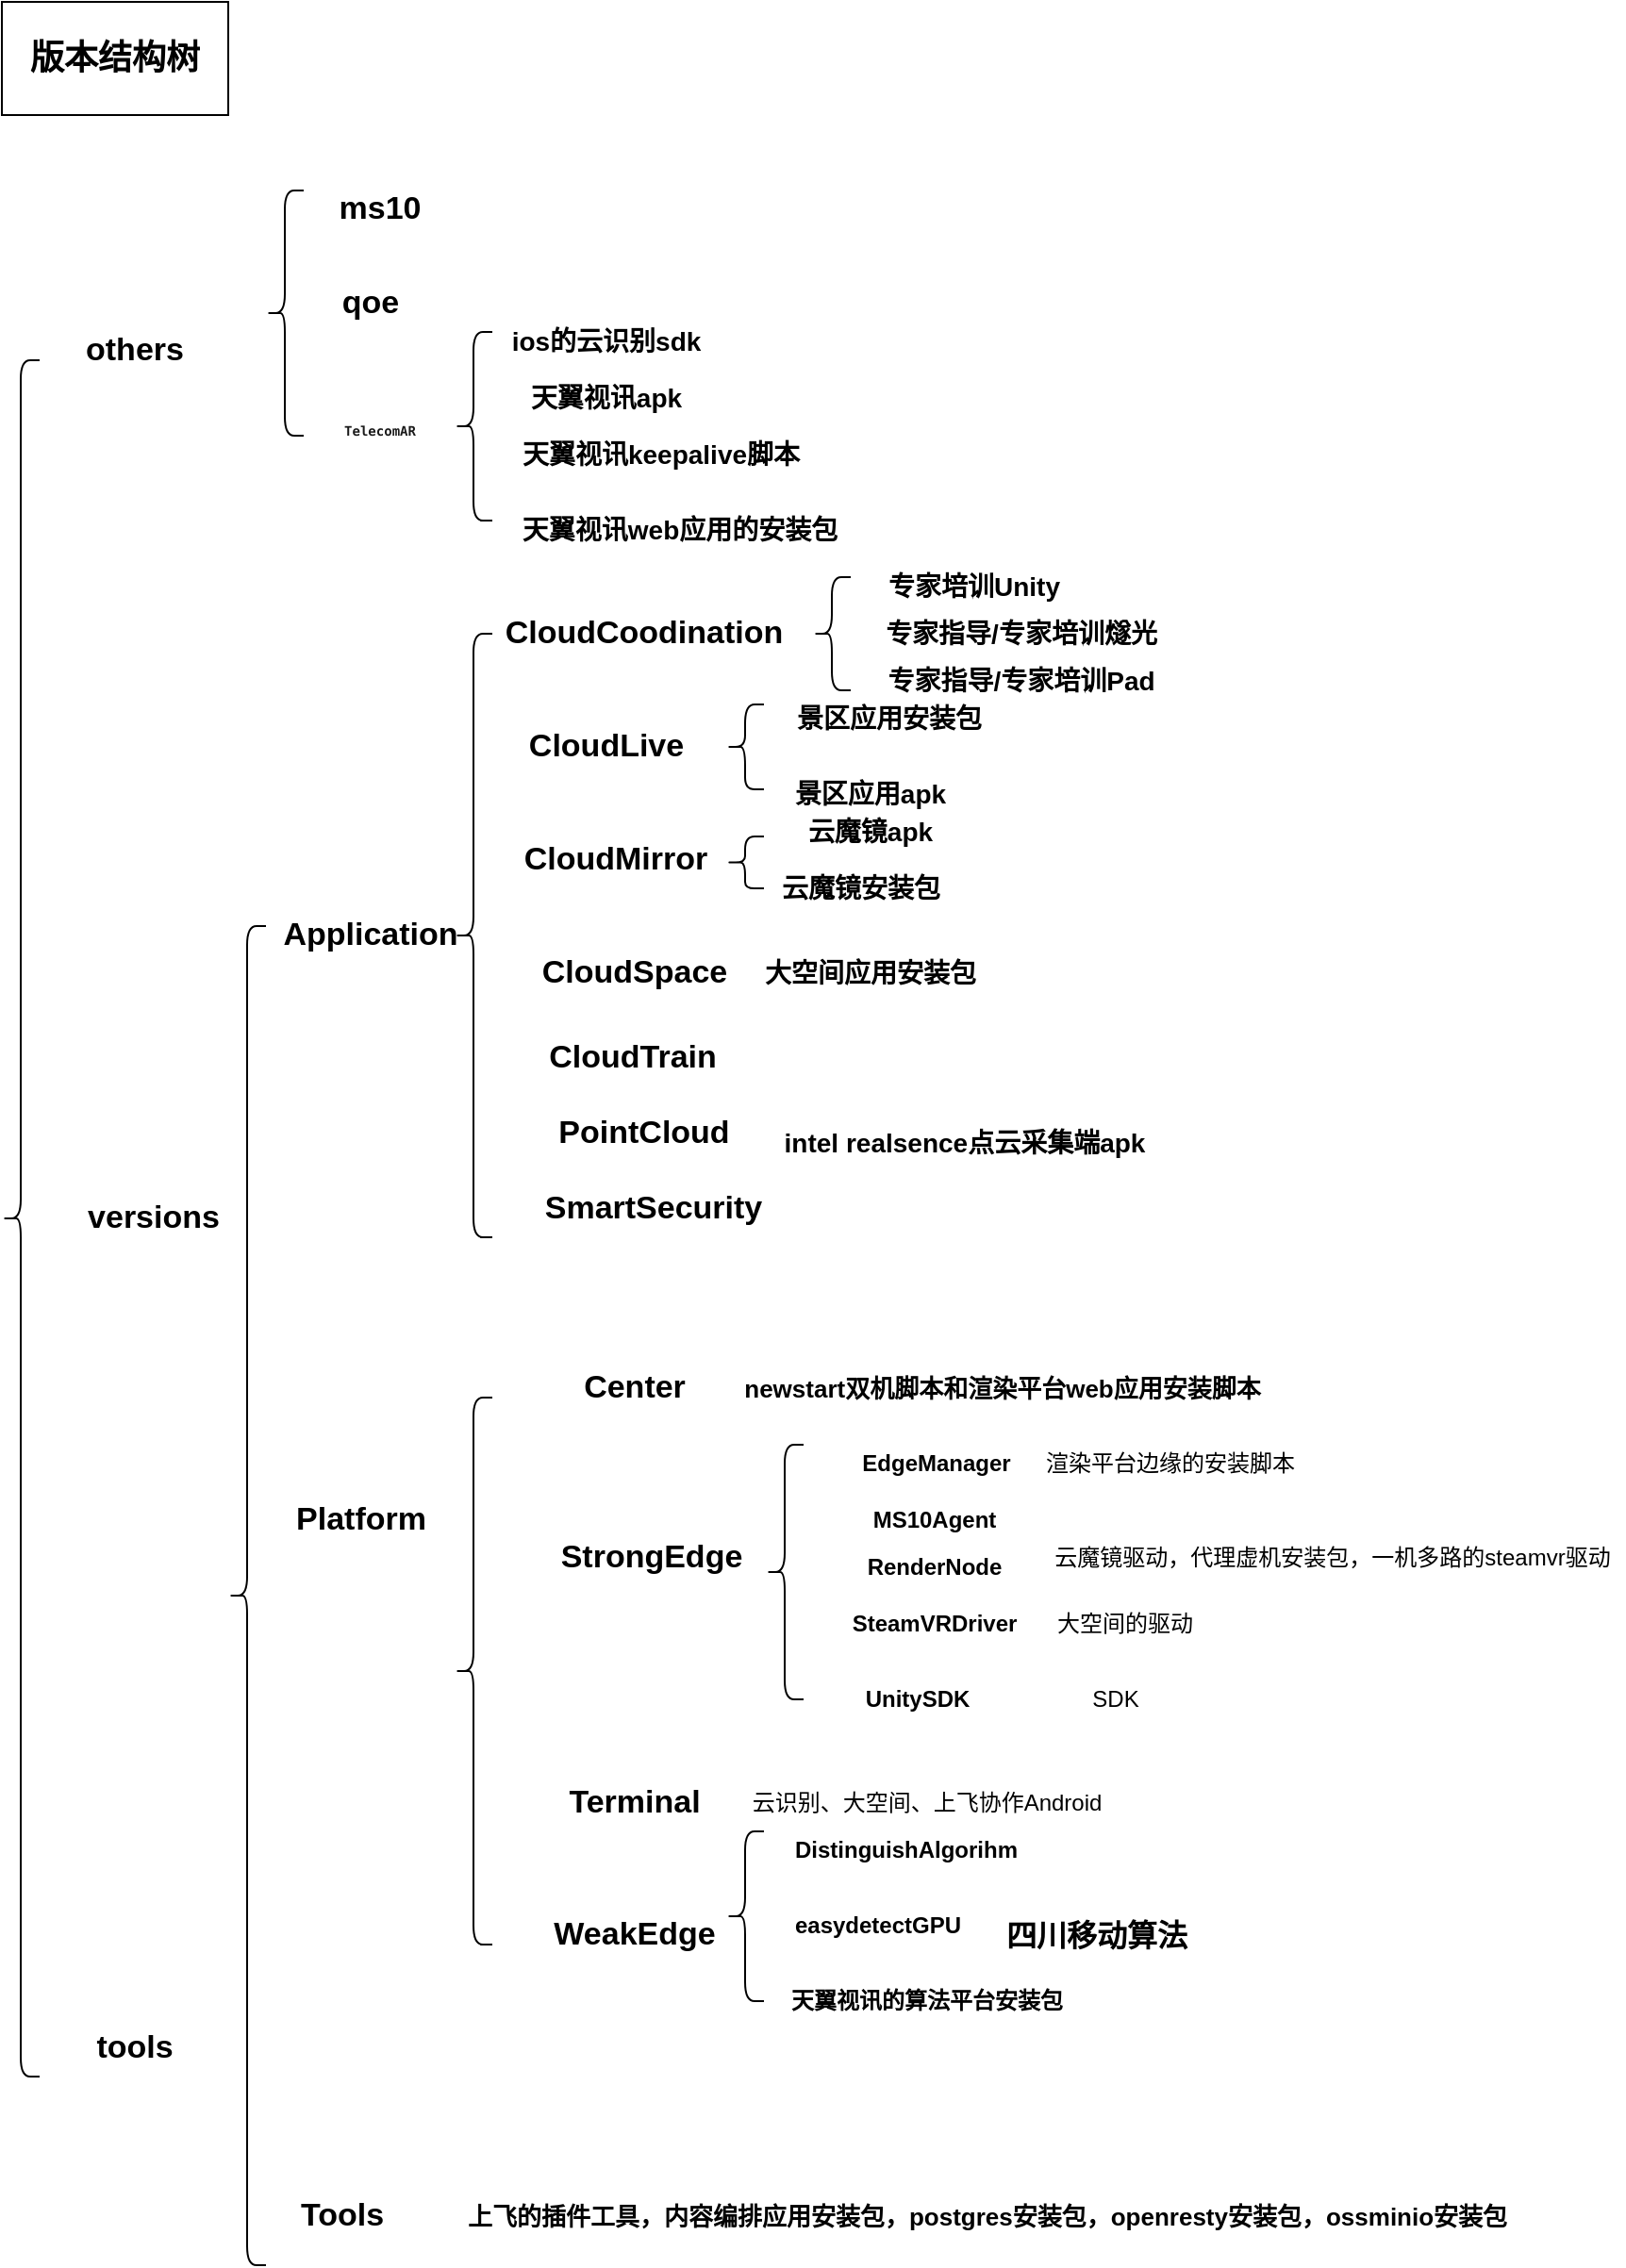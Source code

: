 <mxfile version="14.2.9" type="github" pages="2">
  <diagram id="jQa9sGm4R0DZDFu90RpT" name="Page-1">
    <mxGraphModel dx="1182" dy="764" grid="1" gridSize="10" guides="1" tooltips="1" connect="1" arrows="1" fold="1" page="1" pageScale="1" pageWidth="827" pageHeight="1169" math="0" shadow="0">
      <root>
        <mxCell id="0" />
        <mxCell id="1" parent="0" />
        <mxCell id="32XMmCokE1lOzzrugzDl-2" value="版本结构树" style="rounded=0;whiteSpace=wrap;html=1;fontStyle=1;fontSize=18;" parent="1" vertex="1">
          <mxGeometry x="20" y="10" width="120" height="60" as="geometry" />
        </mxCell>
        <mxCell id="8WR-aKJWOomidM0wkgMh-3" value="ios的云识别sdk" style="text;html=1;resizable=0;autosize=1;align=center;verticalAlign=middle;points=[];fillColor=none;strokeColor=none;rounded=0;fontStyle=1;fontSize=14;" vertex="1" parent="1">
          <mxGeometry x="280" y="180" width="120" height="20" as="geometry" />
        </mxCell>
        <mxCell id="8WR-aKJWOomidM0wkgMh-4" value="天翼视讯apk" style="text;html=1;resizable=0;autosize=1;align=center;verticalAlign=middle;points=[];fillColor=none;strokeColor=none;rounded=0;fontStyle=1;fontSize=14;" vertex="1" parent="1">
          <mxGeometry x="290" y="210" width="100" height="20" as="geometry" />
        </mxCell>
        <mxCell id="8WR-aKJWOomidM0wkgMh-5" value="天翼视讯keepalive脚本" style="text;html=1;resizable=0;autosize=1;align=center;verticalAlign=middle;points=[];fillColor=none;strokeColor=none;rounded=0;fontStyle=1;fontSize=14;" vertex="1" parent="1">
          <mxGeometry x="289" y="240" width="160" height="20" as="geometry" />
        </mxCell>
        <mxCell id="8WR-aKJWOomidM0wkgMh-6" value="天翼视讯web应用的安装包" style="text;html=1;resizable=0;autosize=1;align=center;verticalAlign=middle;points=[];fillColor=none;strokeColor=none;rounded=0;fontStyle=1;fontSize=14;" vertex="1" parent="1">
          <mxGeometry x="289" y="280" width="180" height="20" as="geometry" />
        </mxCell>
        <mxCell id="8WR-aKJWOomidM0wkgMh-7" value="" style="shape=curlyBracket;whiteSpace=wrap;html=1;rounded=1;" vertex="1" parent="1">
          <mxGeometry x="160" y="110" width="20" height="130" as="geometry" />
        </mxCell>
        <mxCell id="8WR-aKJWOomidM0wkgMh-10" value="" style="shape=curlyBracket;whiteSpace=wrap;html=1;rounded=1;size=0.5;" vertex="1" parent="1">
          <mxGeometry x="260" y="185" width="20" height="100" as="geometry" />
        </mxCell>
        <mxCell id="8WR-aKJWOomidM0wkgMh-12" value="" style="shape=curlyBracket;whiteSpace=wrap;html=1;rounded=1;" vertex="1" parent="1">
          <mxGeometry x="20" y="200" width="20" height="910" as="geometry" />
        </mxCell>
        <mxCell id="8WR-aKJWOomidM0wkgMh-14" value="tools" style="text;html=1;resizable=0;autosize=1;align=center;verticalAlign=middle;points=[];fillColor=none;strokeColor=none;rounded=0;fontSize=17;fontStyle=1" vertex="1" parent="1">
          <mxGeometry x="60" y="1080" width="60" height="30" as="geometry" />
        </mxCell>
        <mxCell id="8WR-aKJWOomidM0wkgMh-15" value="versions" style="text;html=1;resizable=0;autosize=1;align=center;verticalAlign=middle;points=[];fillColor=none;strokeColor=none;rounded=0;fontSize=17;fontStyle=1" vertex="1" parent="1">
          <mxGeometry x="55" y="640" width="90" height="30" as="geometry" />
        </mxCell>
        <mxCell id="8WR-aKJWOomidM0wkgMh-16" value="others" style="text;html=1;resizable=0;autosize=1;align=center;verticalAlign=middle;points=[];fillColor=none;strokeColor=none;rounded=0;fontSize=17;fontStyle=1" vertex="1" parent="1">
          <mxGeometry x="55" y="180" width="70" height="30" as="geometry" />
        </mxCell>
        <mxCell id="8WR-aKJWOomidM0wkgMh-17" value="ms10" style="text;html=1;resizable=0;autosize=1;align=center;verticalAlign=middle;points=[];fillColor=none;strokeColor=none;rounded=0;fontStyle=1;fontSize=17;" vertex="1" parent="1">
          <mxGeometry x="190" y="105" width="60" height="30" as="geometry" />
        </mxCell>
        <mxCell id="8WR-aKJWOomidM0wkgMh-18" value="qoe" style="text;html=1;resizable=0;autosize=1;align=center;verticalAlign=middle;points=[];fillColor=none;strokeColor=none;rounded=0;fontStyle=1;fontSize=17;" vertex="1" parent="1">
          <mxGeometry x="190" y="155" width="50" height="30" as="geometry" />
        </mxCell>
        <mxCell id="8WR-aKJWOomidM0wkgMh-19" value="&lt;span style=&quot;color: rgb(26, 26, 26); font-family: monospace; font-size: 7px;&quot;&gt;TelecomAR&lt;/span&gt;" style="text;html=1;resizable=0;autosize=1;align=center;verticalAlign=middle;points=[];fillColor=none;strokeColor=none;rounded=0;fontStyle=1;fontSize=17;" vertex="1" parent="1">
          <mxGeometry x="180" y="220" width="80" height="30" as="geometry" />
        </mxCell>
        <mxCell id="8WR-aKJWOomidM0wkgMh-23" value="Application" style="text;html=1;resizable=0;autosize=1;align=center;verticalAlign=middle;points=[];fillColor=none;strokeColor=none;rounded=0;fontStyle=1;fontSize=17;" vertex="1" parent="1">
          <mxGeometry x="160" y="490" width="110" height="30" as="geometry" />
        </mxCell>
        <mxCell id="8WR-aKJWOomidM0wkgMh-24" value="Platform" style="text;html=1;resizable=0;autosize=1;align=center;verticalAlign=middle;points=[];fillColor=none;strokeColor=none;rounded=0;fontStyle=1;fontSize=17;" vertex="1" parent="1">
          <mxGeometry x="170" y="800" width="80" height="30" as="geometry" />
        </mxCell>
        <mxCell id="8WR-aKJWOomidM0wkgMh-25" value="Tools" style="text;html=1;resizable=0;autosize=1;align=center;verticalAlign=middle;points=[];fillColor=none;strokeColor=none;rounded=0;fontStyle=1;fontSize=17;" vertex="1" parent="1">
          <mxGeometry x="170" y="1169" width="60" height="30" as="geometry" />
        </mxCell>
        <mxCell id="8WR-aKJWOomidM0wkgMh-26" value="" style="shape=curlyBracket;whiteSpace=wrap;html=1;rounded=1;fontSize=18;" vertex="1" parent="1">
          <mxGeometry x="140" y="500" width="20" height="710" as="geometry" />
        </mxCell>
        <mxCell id="8WR-aKJWOomidM0wkgMh-28" value="CloudCoodination" style="text;html=1;resizable=0;autosize=1;align=center;verticalAlign=middle;points=[];fillColor=none;strokeColor=none;rounded=0;fontStyle=1;fontSize=17;" vertex="1" parent="1">
          <mxGeometry x="280" y="330" width="160" height="30" as="geometry" />
        </mxCell>
        <mxCell id="8WR-aKJWOomidM0wkgMh-29" value="" style="shape=curlyBracket;whiteSpace=wrap;html=1;rounded=1;fontSize=18;" vertex="1" parent="1">
          <mxGeometry x="260" y="345" width="20" height="320" as="geometry" />
        </mxCell>
        <mxCell id="8WR-aKJWOomidM0wkgMh-30" value="CloudLive" style="text;html=1;resizable=0;autosize=1;align=center;verticalAlign=middle;points=[];fillColor=none;strokeColor=none;rounded=0;fontStyle=1;fontSize=17;" vertex="1" parent="1">
          <mxGeometry x="290" y="390" width="100" height="30" as="geometry" />
        </mxCell>
        <mxCell id="8WR-aKJWOomidM0wkgMh-31" value="CloudMirror" style="text;html=1;resizable=0;autosize=1;align=center;verticalAlign=middle;points=[];fillColor=none;strokeColor=none;rounded=0;fontStyle=1;fontSize=17;" vertex="1" parent="1">
          <mxGeometry x="290" y="450" width="110" height="30" as="geometry" />
        </mxCell>
        <mxCell id="8WR-aKJWOomidM0wkgMh-32" value="CloudSpace" style="text;html=1;resizable=0;autosize=1;align=center;verticalAlign=middle;points=[];fillColor=none;strokeColor=none;rounded=0;fontStyle=1;fontSize=17;" vertex="1" parent="1">
          <mxGeometry x="300" y="510" width="110" height="30" as="geometry" />
        </mxCell>
        <mxCell id="8WR-aKJWOomidM0wkgMh-33" value="CloudTrain" style="text;html=1;resizable=0;autosize=1;align=center;verticalAlign=middle;points=[];fillColor=none;strokeColor=none;rounded=0;fontStyle=1;fontSize=17;" vertex="1" parent="1">
          <mxGeometry x="304" y="555" width="100" height="30" as="geometry" />
        </mxCell>
        <mxCell id="8WR-aKJWOomidM0wkgMh-34" value="PointCloud" style="text;html=1;resizable=0;autosize=1;align=center;verticalAlign=middle;points=[];fillColor=none;strokeColor=none;rounded=0;fontStyle=1;fontSize=17;" vertex="1" parent="1">
          <mxGeometry x="305" y="595" width="110" height="30" as="geometry" />
        </mxCell>
        <mxCell id="8WR-aKJWOomidM0wkgMh-35" value="SmartSecurity" style="text;html=1;resizable=0;autosize=1;align=center;verticalAlign=middle;points=[];fillColor=none;strokeColor=none;rounded=0;fontStyle=1;fontSize=17;" vertex="1" parent="1">
          <mxGeometry x="300" y="635" width="130" height="30" as="geometry" />
        </mxCell>
        <mxCell id="8WR-aKJWOomidM0wkgMh-36" value="专家培训Unity" style="text;html=1;resizable=0;autosize=1;align=center;verticalAlign=middle;points=[];fillColor=none;strokeColor=none;rounded=0;fontStyle=1;fontSize=14;" vertex="1" parent="1">
          <mxGeometry x="480" y="310" width="110" height="20" as="geometry" />
        </mxCell>
        <mxCell id="8WR-aKJWOomidM0wkgMh-37" value="" style="shape=curlyBracket;whiteSpace=wrap;html=1;rounded=1;fontSize=18;size=0.5;" vertex="1" parent="1">
          <mxGeometry x="450" y="315" width="20" height="60" as="geometry" />
        </mxCell>
        <mxCell id="8WR-aKJWOomidM0wkgMh-38" value="专家指导/专家培训燧光" style="text;html=1;resizable=0;autosize=1;align=center;verticalAlign=middle;points=[];fillColor=none;strokeColor=none;rounded=0;fontStyle=1;fontSize=14;" vertex="1" parent="1">
          <mxGeometry x="480" y="335" width="160" height="20" as="geometry" />
        </mxCell>
        <mxCell id="8WR-aKJWOomidM0wkgMh-39" value="专家指导/专家培训Pad" style="text;html=1;resizable=0;autosize=1;align=center;verticalAlign=middle;points=[];fillColor=none;strokeColor=none;rounded=0;fontStyle=1;fontSize=14;" vertex="1" parent="1">
          <mxGeometry x="480" y="360" width="160" height="20" as="geometry" />
        </mxCell>
        <mxCell id="8WR-aKJWOomidM0wkgMh-41" value="" style="shape=curlyBracket;whiteSpace=wrap;html=1;rounded=1;fontSize=18;size=0.5;" vertex="1" parent="1">
          <mxGeometry x="404" y="382.5" width="20" height="45" as="geometry" />
        </mxCell>
        <mxCell id="8WR-aKJWOomidM0wkgMh-42" value="景区应用安装包" style="text;html=1;resizable=0;autosize=1;align=center;verticalAlign=middle;points=[];fillColor=none;strokeColor=none;rounded=0;fontStyle=1;fontSize=14;" vertex="1" parent="1">
          <mxGeometry x="435" y="380" width="110" height="20" as="geometry" />
        </mxCell>
        <mxCell id="8WR-aKJWOomidM0wkgMh-43" value="景区应用apk" style="text;html=1;resizable=0;autosize=1;align=center;verticalAlign=middle;points=[];fillColor=none;strokeColor=none;rounded=0;fontStyle=1;fontSize=14;" vertex="1" parent="1">
          <mxGeometry x="430" y="420" width="100" height="20" as="geometry" />
        </mxCell>
        <mxCell id="8WR-aKJWOomidM0wkgMh-44" value="" style="shape=curlyBracket;whiteSpace=wrap;html=1;rounded=1;fontSize=18;size=0.5;" vertex="1" parent="1">
          <mxGeometry x="404" y="452.5" width="20" height="27.5" as="geometry" />
        </mxCell>
        <mxCell id="8WR-aKJWOomidM0wkgMh-45" value="云魔镜apk" style="text;html=1;resizable=0;autosize=1;align=center;verticalAlign=middle;points=[];fillColor=none;strokeColor=none;rounded=0;fontStyle=1;fontSize=14;" vertex="1" parent="1">
          <mxGeometry x="440" y="440" width="80" height="20" as="geometry" />
        </mxCell>
        <mxCell id="8WR-aKJWOomidM0wkgMh-46" value="云魔镜安装包" style="text;html=1;resizable=0;autosize=1;align=center;verticalAlign=middle;points=[];fillColor=none;strokeColor=none;rounded=0;fontStyle=1;fontSize=14;" vertex="1" parent="1">
          <mxGeometry x="425" y="470" width="100" height="20" as="geometry" />
        </mxCell>
        <mxCell id="8WR-aKJWOomidM0wkgMh-47" value="大空间应用安装包" style="text;html=1;resizable=0;autosize=1;align=center;verticalAlign=middle;points=[];fillColor=none;strokeColor=none;rounded=0;fontStyle=1;fontSize=14;" vertex="1" parent="1">
          <mxGeometry x="415" y="515" width="130" height="20" as="geometry" />
        </mxCell>
        <mxCell id="8WR-aKJWOomidM0wkgMh-48" value="intel realsence点云采集端apk" style="text;html=1;resizable=0;autosize=1;align=center;verticalAlign=middle;points=[];fillColor=none;strokeColor=none;rounded=0;fontStyle=1;fontSize=14;" vertex="1" parent="1">
          <mxGeometry x="425" y="605" width="210" height="20" as="geometry" />
        </mxCell>
        <mxCell id="8WR-aKJWOomidM0wkgMh-53" value="" style="shape=curlyBracket;whiteSpace=wrap;html=1;rounded=1;fontSize=14;" vertex="1" parent="1">
          <mxGeometry x="260" y="750" width="20" height="290" as="geometry" />
        </mxCell>
        <mxCell id="8WR-aKJWOomidM0wkgMh-54" value="Center" style="text;html=1;resizable=0;autosize=1;align=center;verticalAlign=middle;points=[];fillColor=none;strokeColor=none;rounded=0;fontStyle=1;fontSize=17;" vertex="1" parent="1">
          <mxGeometry x="320" y="730" width="70" height="30" as="geometry" />
        </mxCell>
        <mxCell id="8WR-aKJWOomidM0wkgMh-55" value="StrongEdge" style="text;html=1;resizable=0;autosize=1;align=center;verticalAlign=middle;points=[];fillColor=none;strokeColor=none;rounded=0;fontStyle=1;fontSize=17;" vertex="1" parent="1">
          <mxGeometry x="309" y="820" width="110" height="30" as="geometry" />
        </mxCell>
        <mxCell id="8WR-aKJWOomidM0wkgMh-56" value="Terminal" style="text;html=1;resizable=0;autosize=1;align=center;verticalAlign=middle;points=[];fillColor=none;strokeColor=none;rounded=0;fontStyle=1;fontSize=17;" vertex="1" parent="1">
          <mxGeometry x="310" y="950" width="90" height="30" as="geometry" />
        </mxCell>
        <mxCell id="8WR-aKJWOomidM0wkgMh-57" value="WeakEdge" style="text;html=1;resizable=0;autosize=1;align=center;verticalAlign=middle;points=[];fillColor=none;strokeColor=none;rounded=0;fontStyle=1;fontSize=17;" vertex="1" parent="1">
          <mxGeometry x="305" y="1020" width="100" height="30" as="geometry" />
        </mxCell>
        <mxCell id="8WR-aKJWOomidM0wkgMh-58" value="上飞的插件工具，内容编排应用安装包，postgres安装包，openresty安装包，ossminio安装包" style="text;html=1;resizable=0;autosize=1;align=center;verticalAlign=middle;points=[];fillColor=none;strokeColor=none;rounded=0;fontStyle=1;fontSize=13;" vertex="1" parent="1">
          <mxGeometry x="257" y="1174" width="570" height="20" as="geometry" />
        </mxCell>
        <mxCell id="8WR-aKJWOomidM0wkgMh-59" value="newstart双机脚本和渲染平台web应用安装脚本" style="text;html=1;resizable=0;autosize=1;align=center;verticalAlign=middle;points=[];fillColor=none;strokeColor=none;rounded=0;fontStyle=1;fontSize=13;" vertex="1" parent="1">
          <mxGeometry x="405" y="735" width="290" height="20" as="geometry" />
        </mxCell>
        <mxCell id="8WR-aKJWOomidM0wkgMh-60" value="EdgeManager" style="text;html=1;resizable=0;autosize=1;align=center;verticalAlign=middle;points=[];fillColor=none;strokeColor=none;rounded=0;fontStyle=1;fontSize=12;" vertex="1" parent="1">
          <mxGeometry x="470" y="775" width="90" height="20" as="geometry" />
        </mxCell>
        <mxCell id="8WR-aKJWOomidM0wkgMh-61" value="MS10Agent" style="text;html=1;resizable=0;autosize=1;align=center;verticalAlign=middle;points=[];fillColor=none;strokeColor=none;rounded=0;fontStyle=1;fontSize=12;" vertex="1" parent="1">
          <mxGeometry x="474" y="805" width="80" height="20" as="geometry" />
        </mxCell>
        <mxCell id="8WR-aKJWOomidM0wkgMh-62" value="RenderNode" style="text;html=1;resizable=0;autosize=1;align=center;verticalAlign=middle;points=[];fillColor=none;strokeColor=none;rounded=0;fontStyle=1;fontSize=12;" vertex="1" parent="1">
          <mxGeometry x="469" y="830" width="90" height="20" as="geometry" />
        </mxCell>
        <mxCell id="8WR-aKJWOomidM0wkgMh-63" value="SteamVRDriver" style="text;html=1;resizable=0;autosize=1;align=center;verticalAlign=middle;points=[];fillColor=none;strokeColor=none;rounded=0;fontStyle=1;fontSize=12;" vertex="1" parent="1">
          <mxGeometry x="464" y="860" width="100" height="20" as="geometry" />
        </mxCell>
        <mxCell id="8WR-aKJWOomidM0wkgMh-64" value="UnitySDK" style="text;html=1;resizable=0;autosize=1;align=center;verticalAlign=middle;points=[];fillColor=none;strokeColor=none;rounded=0;fontStyle=1;fontSize=12;" vertex="1" parent="1">
          <mxGeometry x="470" y="900" width="70" height="20" as="geometry" />
        </mxCell>
        <mxCell id="8WR-aKJWOomidM0wkgMh-65" value="" style="shape=curlyBracket;whiteSpace=wrap;html=1;rounded=1;fontSize=13;" vertex="1" parent="1">
          <mxGeometry x="425" y="775" width="20" height="135" as="geometry" />
        </mxCell>
        <mxCell id="8WR-aKJWOomidM0wkgMh-66" value="渲染平台边缘的安装脚本" style="text;html=1;resizable=0;autosize=1;align=center;verticalAlign=middle;points=[];fillColor=none;strokeColor=none;rounded=0;fontStyle=0;fontSize=12;" vertex="1" parent="1">
          <mxGeometry x="564" y="775" width="150" height="20" as="geometry" />
        </mxCell>
        <mxCell id="8WR-aKJWOomidM0wkgMh-67" value="云魔镜驱动，代理虚机安装包，一机多路的steamvr驱动" style="text;html=1;resizable=0;autosize=1;align=center;verticalAlign=middle;points=[];fillColor=none;strokeColor=none;rounded=0;fontStyle=0;fontSize=12;" vertex="1" parent="1">
          <mxGeometry x="570" y="825" width="310" height="20" as="geometry" />
        </mxCell>
        <mxCell id="8WR-aKJWOomidM0wkgMh-68" value="大空间的驱动" style="text;html=1;resizable=0;autosize=1;align=center;verticalAlign=middle;points=[];fillColor=none;strokeColor=none;rounded=0;fontStyle=0;fontSize=12;" vertex="1" parent="1">
          <mxGeometry x="570" y="860" width="90" height="20" as="geometry" />
        </mxCell>
        <mxCell id="8WR-aKJWOomidM0wkgMh-69" value="SDK" style="text;html=1;resizable=0;autosize=1;align=center;verticalAlign=middle;points=[];fillColor=none;strokeColor=none;rounded=0;fontStyle=0;fontSize=12;" vertex="1" parent="1">
          <mxGeometry x="590" y="900" width="40" height="20" as="geometry" />
        </mxCell>
        <mxCell id="8WR-aKJWOomidM0wkgMh-70" value="云识别、大空间、上飞协作Android" style="text;html=1;resizable=0;autosize=1;align=center;verticalAlign=middle;points=[];fillColor=none;strokeColor=none;rounded=0;fontStyle=0;fontSize=12;" vertex="1" parent="1">
          <mxGeometry x="410" y="955" width="200" height="20" as="geometry" />
        </mxCell>
        <mxCell id="8WR-aKJWOomidM0wkgMh-71" value="" style="shape=curlyBracket;whiteSpace=wrap;html=1;rounded=1;fontSize=13;" vertex="1" parent="1">
          <mxGeometry x="404" y="980" width="20" height="90" as="geometry" />
        </mxCell>
        <mxCell id="8WR-aKJWOomidM0wkgMh-72" value="DistinguishAlgorihm" style="text;html=1;resizable=0;autosize=1;align=center;verticalAlign=middle;points=[];fillColor=none;strokeColor=none;rounded=0;fontStyle=1;fontSize=12;" vertex="1" parent="1">
          <mxGeometry x="434" y="980" width="130" height="20" as="geometry" />
        </mxCell>
        <mxCell id="8WR-aKJWOomidM0wkgMh-73" value="easydetectGPU" style="text;html=1;resizable=0;autosize=1;align=center;verticalAlign=middle;points=[];fillColor=none;strokeColor=none;rounded=0;fontStyle=1;fontSize=12;" vertex="1" parent="1">
          <mxGeometry x="434" y="1020" width="100" height="20" as="geometry" />
        </mxCell>
        <mxCell id="8WR-aKJWOomidM0wkgMh-74" value="天翼视讯的算法平台安装包" style="text;html=1;resizable=0;autosize=1;align=center;verticalAlign=middle;points=[];fillColor=none;strokeColor=none;rounded=0;fontStyle=1;fontSize=12;" vertex="1" parent="1">
          <mxGeometry x="430" y="1060" width="160" height="20" as="geometry" />
        </mxCell>
        <mxCell id="8WR-aKJWOomidM0wkgMh-76" value="&lt;pre style=&quot;font-family: 宋体; font-size: 12pt;&quot;&gt;&lt;span style=&quot;&quot;&gt;四川移动算法&lt;/span&gt;&lt;/pre&gt;" style="text;html=1;resizable=0;autosize=1;align=center;verticalAlign=middle;points=[];fillColor=none;strokeColor=none;rounded=0;fontStyle=1;fontSize=12;labelBackgroundColor=#ffffff;" vertex="1" parent="1">
          <mxGeometry x="540" y="1010" width="120" height="50" as="geometry" />
        </mxCell>
      </root>
    </mxGraphModel>
  </diagram>
  <diagram id="hz5sy0NaJAC6ZRI45JpO" name="第 2 页">
    <mxGraphModel dx="868" dy="433" grid="1" gridSize="10" guides="1" tooltips="1" connect="1" arrows="1" fold="1" page="1" pageScale="1" pageWidth="827" pageHeight="1169" math="0" shadow="0">
      <root>
        <mxCell id="wYiromf9dic1UQOpbPdD-0" />
        <mxCell id="wYiromf9dic1UQOpbPdD-1" parent="wYiromf9dic1UQOpbPdD-0" />
      </root>
    </mxGraphModel>
  </diagram>
</mxfile>
